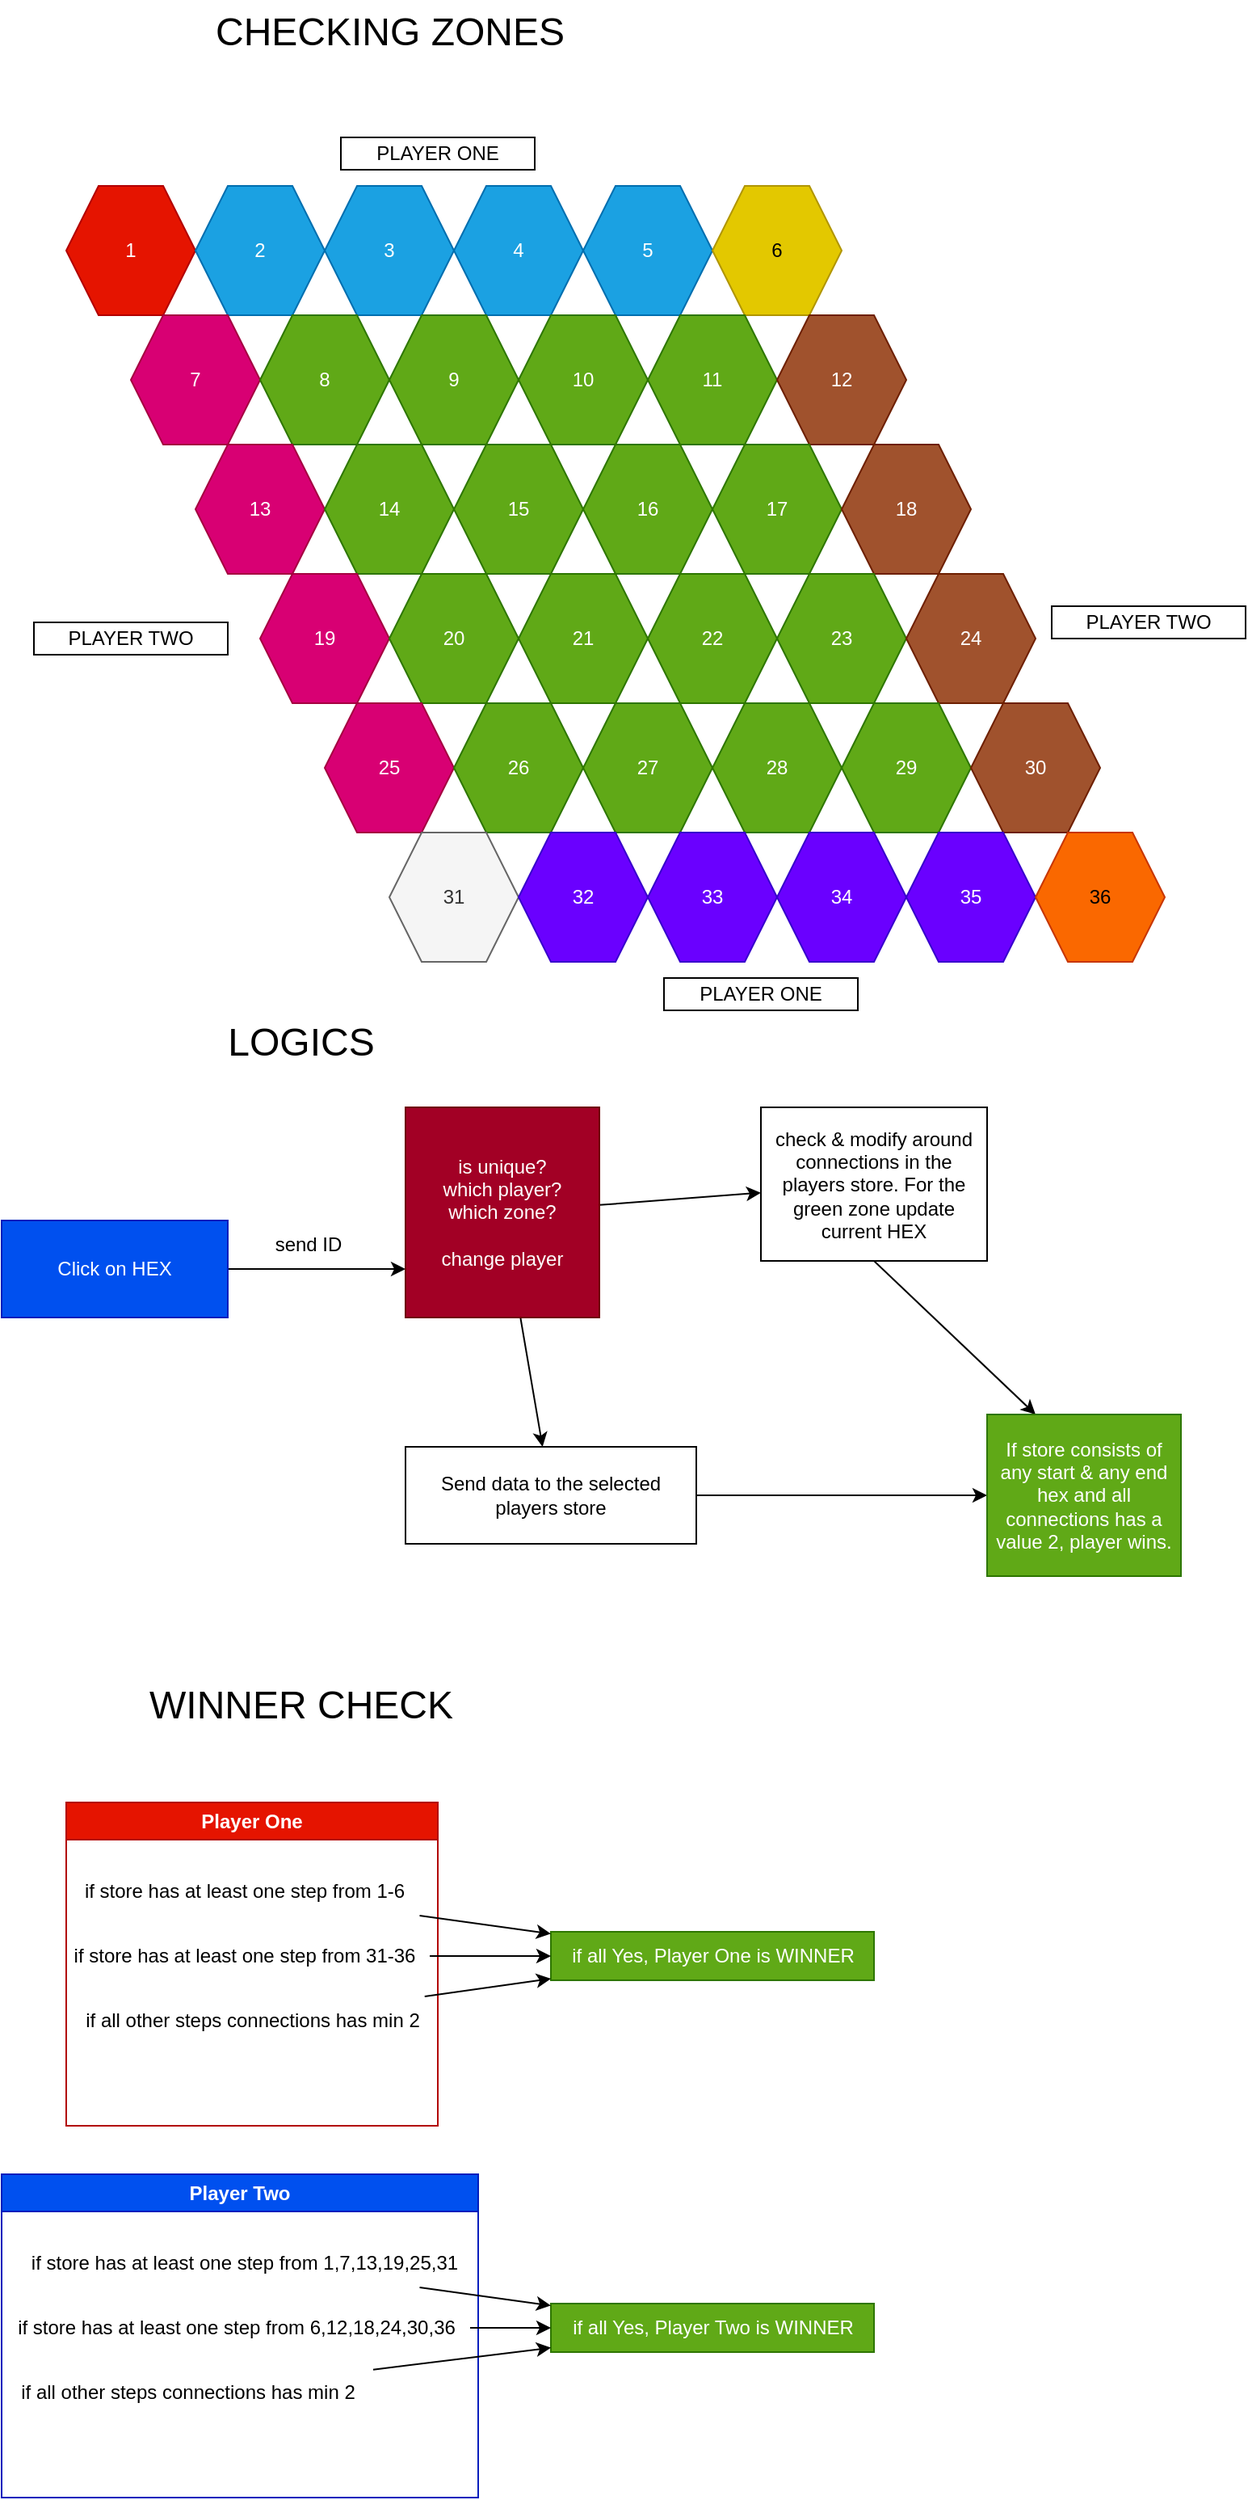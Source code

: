 <mxfile>
    <diagram id="KH0_RuKealTIc43PASUi" name="Page-1">
        <mxGraphModel dx="1022" dy="913" grid="1" gridSize="10" guides="1" tooltips="1" connect="1" arrows="1" fold="1" page="1" pageScale="1" pageWidth="850" pageHeight="1100" math="0" shadow="0">
            <root>
                <mxCell id="0"/>
                <mxCell id="1" parent="0"/>
                <mxCell id="2" value="1" style="shape=hexagon;perimeter=hexagonPerimeter2;whiteSpace=wrap;html=1;fixedSize=1;fillColor=#e51400;fontColor=#ffffff;strokeColor=#B20000;" parent="1" vertex="1">
                    <mxGeometry x="80" y="200" width="80" height="80" as="geometry"/>
                </mxCell>
                <mxCell id="3" value="2" style="shape=hexagon;perimeter=hexagonPerimeter2;whiteSpace=wrap;html=1;fixedSize=1;fillColor=#1ba1e2;fontColor=#ffffff;strokeColor=#006EAF;" parent="1" vertex="1">
                    <mxGeometry x="160" y="200" width="80" height="80" as="geometry"/>
                </mxCell>
                <mxCell id="4" value="3" style="shape=hexagon;perimeter=hexagonPerimeter2;whiteSpace=wrap;html=1;fixedSize=1;fillColor=#1ba1e2;fontColor=#ffffff;strokeColor=#006EAF;" parent="1" vertex="1">
                    <mxGeometry x="240" y="200" width="80" height="80" as="geometry"/>
                </mxCell>
                <mxCell id="5" value="4" style="shape=hexagon;perimeter=hexagonPerimeter2;whiteSpace=wrap;html=1;fixedSize=1;fillColor=#1ba1e2;fontColor=#ffffff;strokeColor=#006EAF;" parent="1" vertex="1">
                    <mxGeometry x="320" y="200" width="80" height="80" as="geometry"/>
                </mxCell>
                <mxCell id="6" value="5" style="shape=hexagon;perimeter=hexagonPerimeter2;whiteSpace=wrap;html=1;fixedSize=1;fillColor=#1ba1e2;fontColor=#ffffff;strokeColor=#006EAF;" parent="1" vertex="1">
                    <mxGeometry x="400" y="200" width="80" height="80" as="geometry"/>
                </mxCell>
                <mxCell id="7" value="6" style="shape=hexagon;perimeter=hexagonPerimeter2;whiteSpace=wrap;html=1;fixedSize=1;fillColor=#e3c800;fontColor=#000000;strokeColor=#B09500;" parent="1" vertex="1">
                    <mxGeometry x="480" y="200" width="80" height="80" as="geometry"/>
                </mxCell>
                <mxCell id="9" value="7" style="shape=hexagon;perimeter=hexagonPerimeter2;whiteSpace=wrap;html=1;fixedSize=1;fillColor=#d80073;fontColor=#ffffff;strokeColor=#A50040;" parent="1" vertex="1">
                    <mxGeometry x="120" y="280" width="80" height="80" as="geometry"/>
                </mxCell>
                <mxCell id="10" value="8" style="shape=hexagon;perimeter=hexagonPerimeter2;whiteSpace=wrap;html=1;fixedSize=1;fillColor=#60a917;fontColor=#ffffff;strokeColor=#2D7600;" parent="1" vertex="1">
                    <mxGeometry x="200" y="280" width="80" height="80" as="geometry"/>
                </mxCell>
                <mxCell id="11" value="9" style="shape=hexagon;perimeter=hexagonPerimeter2;whiteSpace=wrap;html=1;fixedSize=1;fillColor=#60a917;fontColor=#ffffff;strokeColor=#2D7600;" parent="1" vertex="1">
                    <mxGeometry x="280" y="280" width="80" height="80" as="geometry"/>
                </mxCell>
                <mxCell id="12" value="10" style="shape=hexagon;perimeter=hexagonPerimeter2;whiteSpace=wrap;html=1;fixedSize=1;fillColor=#60a917;fontColor=#ffffff;strokeColor=#2D7600;" parent="1" vertex="1">
                    <mxGeometry x="360" y="280" width="80" height="80" as="geometry"/>
                </mxCell>
                <mxCell id="13" value="11" style="shape=hexagon;perimeter=hexagonPerimeter2;whiteSpace=wrap;html=1;fixedSize=1;fillColor=#60a917;fontColor=#ffffff;strokeColor=#2D7600;" parent="1" vertex="1">
                    <mxGeometry x="440" y="280" width="80" height="80" as="geometry"/>
                </mxCell>
                <mxCell id="14" value="12" style="shape=hexagon;perimeter=hexagonPerimeter2;whiteSpace=wrap;html=1;fixedSize=1;fillColor=#a0522d;fontColor=#ffffff;strokeColor=#6D1F00;" parent="1" vertex="1">
                    <mxGeometry x="520" y="280" width="80" height="80" as="geometry"/>
                </mxCell>
                <mxCell id="15" value="13" style="shape=hexagon;perimeter=hexagonPerimeter2;whiteSpace=wrap;html=1;fixedSize=1;fillColor=#d80073;fontColor=#ffffff;strokeColor=#A50040;" parent="1" vertex="1">
                    <mxGeometry x="160" y="360" width="80" height="80" as="geometry"/>
                </mxCell>
                <mxCell id="16" value="14" style="shape=hexagon;perimeter=hexagonPerimeter2;whiteSpace=wrap;html=1;fixedSize=1;fillColor=#60a917;fontColor=#ffffff;strokeColor=#2D7600;" parent="1" vertex="1">
                    <mxGeometry x="240" y="360" width="80" height="80" as="geometry"/>
                </mxCell>
                <mxCell id="17" value="15" style="shape=hexagon;perimeter=hexagonPerimeter2;whiteSpace=wrap;html=1;fixedSize=1;fillColor=#60a917;fontColor=#ffffff;strokeColor=#2D7600;" parent="1" vertex="1">
                    <mxGeometry x="320" y="360" width="80" height="80" as="geometry"/>
                </mxCell>
                <mxCell id="18" value="16" style="shape=hexagon;perimeter=hexagonPerimeter2;whiteSpace=wrap;html=1;fixedSize=1;fillColor=#60a917;fontColor=#ffffff;strokeColor=#2D7600;" parent="1" vertex="1">
                    <mxGeometry x="400" y="360" width="80" height="80" as="geometry"/>
                </mxCell>
                <mxCell id="19" value="17" style="shape=hexagon;perimeter=hexagonPerimeter2;whiteSpace=wrap;html=1;fixedSize=1;fillColor=#60a917;fontColor=#ffffff;strokeColor=#2D7600;" parent="1" vertex="1">
                    <mxGeometry x="480" y="360" width="80" height="80" as="geometry"/>
                </mxCell>
                <mxCell id="20" value="18" style="shape=hexagon;perimeter=hexagonPerimeter2;whiteSpace=wrap;html=1;fixedSize=1;fillColor=#a0522d;fontColor=#ffffff;strokeColor=#6D1F00;" parent="1" vertex="1">
                    <mxGeometry x="560" y="360" width="80" height="80" as="geometry"/>
                </mxCell>
                <mxCell id="21" value="19" style="shape=hexagon;perimeter=hexagonPerimeter2;whiteSpace=wrap;html=1;fixedSize=1;fillColor=#d80073;fontColor=#ffffff;strokeColor=#A50040;" parent="1" vertex="1">
                    <mxGeometry x="200" y="440" width="80" height="80" as="geometry"/>
                </mxCell>
                <mxCell id="22" value="20" style="shape=hexagon;perimeter=hexagonPerimeter2;whiteSpace=wrap;html=1;fixedSize=1;fillColor=#60a917;fontColor=#ffffff;strokeColor=#2D7600;" parent="1" vertex="1">
                    <mxGeometry x="280" y="440" width="80" height="80" as="geometry"/>
                </mxCell>
                <mxCell id="23" value="21" style="shape=hexagon;perimeter=hexagonPerimeter2;whiteSpace=wrap;html=1;fixedSize=1;fillColor=#60a917;fontColor=#ffffff;strokeColor=#2D7600;" parent="1" vertex="1">
                    <mxGeometry x="360" y="440" width="80" height="80" as="geometry"/>
                </mxCell>
                <mxCell id="24" value="22" style="shape=hexagon;perimeter=hexagonPerimeter2;whiteSpace=wrap;html=1;fixedSize=1;fillColor=#60a917;fontColor=#ffffff;strokeColor=#2D7600;" parent="1" vertex="1">
                    <mxGeometry x="440" y="440" width="80" height="80" as="geometry"/>
                </mxCell>
                <mxCell id="25" value="23" style="shape=hexagon;perimeter=hexagonPerimeter2;whiteSpace=wrap;html=1;fixedSize=1;fillColor=#60a917;fontColor=#ffffff;strokeColor=#2D7600;" parent="1" vertex="1">
                    <mxGeometry x="520" y="440" width="80" height="80" as="geometry"/>
                </mxCell>
                <mxCell id="26" value="24" style="shape=hexagon;perimeter=hexagonPerimeter2;whiteSpace=wrap;html=1;fixedSize=1;fillColor=#a0522d;fontColor=#ffffff;strokeColor=#6D1F00;" parent="1" vertex="1">
                    <mxGeometry x="600" y="440" width="80" height="80" as="geometry"/>
                </mxCell>
                <mxCell id="27" value="25" style="shape=hexagon;perimeter=hexagonPerimeter2;whiteSpace=wrap;html=1;fixedSize=1;fillColor=#d80073;fontColor=#ffffff;strokeColor=#A50040;" parent="1" vertex="1">
                    <mxGeometry x="240" y="520" width="80" height="80" as="geometry"/>
                </mxCell>
                <mxCell id="28" value="26" style="shape=hexagon;perimeter=hexagonPerimeter2;whiteSpace=wrap;html=1;fixedSize=1;fillColor=#60a917;fontColor=#ffffff;strokeColor=#2D7600;" parent="1" vertex="1">
                    <mxGeometry x="320" y="520" width="80" height="80" as="geometry"/>
                </mxCell>
                <mxCell id="29" value="27" style="shape=hexagon;perimeter=hexagonPerimeter2;whiteSpace=wrap;html=1;fixedSize=1;fillColor=#60a917;fontColor=#ffffff;strokeColor=#2D7600;" parent="1" vertex="1">
                    <mxGeometry x="400" y="520" width="80" height="80" as="geometry"/>
                </mxCell>
                <mxCell id="30" value="28" style="shape=hexagon;perimeter=hexagonPerimeter2;whiteSpace=wrap;html=1;fixedSize=1;fillColor=#60a917;fontColor=#ffffff;strokeColor=#2D7600;" parent="1" vertex="1">
                    <mxGeometry x="480" y="520" width="80" height="80" as="geometry"/>
                </mxCell>
                <mxCell id="31" value="29" style="shape=hexagon;perimeter=hexagonPerimeter2;whiteSpace=wrap;html=1;fixedSize=1;fillColor=#60a917;fontColor=#ffffff;strokeColor=#2D7600;" parent="1" vertex="1">
                    <mxGeometry x="560" y="520" width="80" height="80" as="geometry"/>
                </mxCell>
                <mxCell id="32" value="30" style="shape=hexagon;perimeter=hexagonPerimeter2;whiteSpace=wrap;html=1;fixedSize=1;fillColor=#a0522d;fontColor=#ffffff;strokeColor=#6D1F00;" parent="1" vertex="1">
                    <mxGeometry x="640" y="520" width="80" height="80" as="geometry"/>
                </mxCell>
                <mxCell id="33" value="31" style="shape=hexagon;perimeter=hexagonPerimeter2;whiteSpace=wrap;html=1;fixedSize=1;fillColor=#f5f5f5;fontColor=#333333;strokeColor=#666666;" parent="1" vertex="1">
                    <mxGeometry x="280" y="600" width="80" height="80" as="geometry"/>
                </mxCell>
                <mxCell id="34" value="32" style="shape=hexagon;perimeter=hexagonPerimeter2;whiteSpace=wrap;html=1;fixedSize=1;fillColor=#6a00ff;fontColor=#ffffff;strokeColor=#3700CC;" parent="1" vertex="1">
                    <mxGeometry x="360" y="600" width="80" height="80" as="geometry"/>
                </mxCell>
                <mxCell id="35" value="33" style="shape=hexagon;perimeter=hexagonPerimeter2;whiteSpace=wrap;html=1;fixedSize=1;fillColor=#6a00ff;fontColor=#ffffff;strokeColor=#3700CC;" parent="1" vertex="1">
                    <mxGeometry x="440" y="600" width="80" height="80" as="geometry"/>
                </mxCell>
                <mxCell id="36" value="34" style="shape=hexagon;perimeter=hexagonPerimeter2;whiteSpace=wrap;html=1;fixedSize=1;fillColor=#6a00ff;fontColor=#ffffff;strokeColor=#3700CC;" parent="1" vertex="1">
                    <mxGeometry x="520" y="600" width="80" height="80" as="geometry"/>
                </mxCell>
                <mxCell id="37" value="35" style="shape=hexagon;perimeter=hexagonPerimeter2;whiteSpace=wrap;html=1;fixedSize=1;fillColor=#6a00ff;fontColor=#ffffff;strokeColor=#3700CC;" parent="1" vertex="1">
                    <mxGeometry x="600" y="600" width="80" height="80" as="geometry"/>
                </mxCell>
                <mxCell id="38" value="36" style="shape=hexagon;perimeter=hexagonPerimeter2;whiteSpace=wrap;html=1;fixedSize=1;fillColor=#fa6800;strokeColor=#C73500;fontColor=#000000;" parent="1" vertex="1">
                    <mxGeometry x="680" y="600" width="80" height="80" as="geometry"/>
                </mxCell>
                <mxCell id="39" value="&lt;font style=&quot;font-size: 24px;&quot;&gt;CHECKING ZONES&lt;/font&gt;" style="text;html=1;align=center;verticalAlign=middle;resizable=0;points=[];autosize=1;strokeColor=none;fillColor=none;" parent="1" vertex="1">
                    <mxGeometry x="160" y="85" width="240" height="40" as="geometry"/>
                </mxCell>
                <mxCell id="42" value="" style="edgeStyle=none;html=1;" parent="1" source="40" edge="1">
                    <mxGeometry relative="1" as="geometry">
                        <mxPoint x="290" y="870" as="targetPoint"/>
                    </mxGeometry>
                </mxCell>
                <mxCell id="40" value="Click on HEX" style="rounded=0;whiteSpace=wrap;html=1;fillColor=#0050ef;fontColor=#ffffff;strokeColor=#001DBC;" parent="1" vertex="1">
                    <mxGeometry x="40" y="840" width="140" height="60" as="geometry"/>
                </mxCell>
                <mxCell id="43" value="send ID" style="text;html=1;strokeColor=none;fillColor=none;align=center;verticalAlign=middle;whiteSpace=wrap;rounded=0;" parent="1" vertex="1">
                    <mxGeometry x="200" y="840" width="60" height="30" as="geometry"/>
                </mxCell>
                <mxCell id="49" value="" style="edgeStyle=none;html=1;" parent="1" source="46" target="48" edge="1">
                    <mxGeometry relative="1" as="geometry"/>
                </mxCell>
                <mxCell id="51" value="" style="edgeStyle=none;html=1;" parent="1" source="46" target="50" edge="1">
                    <mxGeometry relative="1" as="geometry"/>
                </mxCell>
                <mxCell id="46" value="is unique?&lt;br&gt;which player?&lt;br&gt;which zone?&lt;br&gt;&lt;br&gt;change player" style="rounded=0;whiteSpace=wrap;html=1;fillColor=#a20025;fontColor=#ffffff;strokeColor=#6F0000;" parent="1" vertex="1">
                    <mxGeometry x="290" y="770" width="120" height="130" as="geometry"/>
                </mxCell>
                <mxCell id="53" value="" style="edgeStyle=none;html=1;" parent="1" source="48" target="52" edge="1">
                    <mxGeometry relative="1" as="geometry"/>
                </mxCell>
                <mxCell id="48" value="Send data to the selected players store" style="rounded=0;whiteSpace=wrap;html=1;" parent="1" vertex="1">
                    <mxGeometry x="290" y="980" width="180" height="60" as="geometry"/>
                </mxCell>
                <mxCell id="54" style="edgeStyle=none;html=1;exitX=0.5;exitY=1;exitDx=0;exitDy=0;entryX=0.25;entryY=0;entryDx=0;entryDy=0;" parent="1" source="50" target="52" edge="1">
                    <mxGeometry relative="1" as="geometry"/>
                </mxCell>
                <mxCell id="50" value="check &amp;amp; modify around connections in the players store. For the green zone update current HEX" style="whiteSpace=wrap;html=1;rounded=0;" parent="1" vertex="1">
                    <mxGeometry x="510" y="770" width="140" height="95" as="geometry"/>
                </mxCell>
                <mxCell id="52" value="If store consists of any start &amp;amp; any end hex and all connections has a value 2, player wins." style="whiteSpace=wrap;html=1;rounded=0;fillColor=#60a917;fontColor=#ffffff;strokeColor=#2D7600;" parent="1" vertex="1">
                    <mxGeometry x="650" y="960" width="120" height="100" as="geometry"/>
                </mxCell>
                <mxCell id="55" value="&lt;font style=&quot;font-size: 24px;&quot;&gt;LOGICS&lt;/font&gt;" style="text;html=1;align=center;verticalAlign=middle;resizable=0;points=[];autosize=1;strokeColor=none;fillColor=none;" parent="1" vertex="1">
                    <mxGeometry x="170" y="710" width="110" height="40" as="geometry"/>
                </mxCell>
                <mxCell id="56" value="PLAYER ONE" style="rounded=0;whiteSpace=wrap;html=1;" vertex="1" parent="1">
                    <mxGeometry x="250" y="170" width="120" height="20" as="geometry"/>
                </mxCell>
                <mxCell id="57" value="PLAYER TWO" style="rounded=0;whiteSpace=wrap;html=1;" vertex="1" parent="1">
                    <mxGeometry x="60" y="470" width="120" height="20" as="geometry"/>
                </mxCell>
                <mxCell id="58" value="PLAYER ONE" style="rounded=0;whiteSpace=wrap;html=1;" vertex="1" parent="1">
                    <mxGeometry x="450" y="690" width="120" height="20" as="geometry"/>
                </mxCell>
                <mxCell id="59" value="PLAYER TWO" style="rounded=0;whiteSpace=wrap;html=1;" vertex="1" parent="1">
                    <mxGeometry x="690" y="460" width="120" height="20" as="geometry"/>
                </mxCell>
                <mxCell id="60" value="&lt;font style=&quot;font-size: 24px;&quot;&gt;WINNER CHECK&lt;/font&gt;" style="text;html=1;align=center;verticalAlign=middle;resizable=0;points=[];autosize=1;strokeColor=none;fillColor=none;" vertex="1" parent="1">
                    <mxGeometry x="120" y="1120" width="210" height="40" as="geometry"/>
                </mxCell>
                <mxCell id="61" value="Player One" style="swimlane;whiteSpace=wrap;html=1;fillColor=#e51400;strokeColor=#B20000;fontColor=#ffffff;" vertex="1" parent="1">
                    <mxGeometry x="80" y="1200" width="230" height="200" as="geometry">
                        <mxRectangle x="80" y="1200" width="100" height="30" as="alternateBounds"/>
                    </mxGeometry>
                </mxCell>
                <mxCell id="62" value="if store has at least one step from 1-6" style="text;html=1;align=center;verticalAlign=middle;resizable=0;points=[];autosize=1;strokeColor=none;fillColor=none;" vertex="1" parent="61">
                    <mxGeometry y="40" width="220" height="30" as="geometry"/>
                </mxCell>
                <mxCell id="63" value="if store has at least one step from 31-36" style="text;html=1;align=center;verticalAlign=middle;resizable=0;points=[];autosize=1;strokeColor=none;fillColor=none;" vertex="1" parent="61">
                    <mxGeometry x="-5" y="80" width="230" height="30" as="geometry"/>
                </mxCell>
                <mxCell id="64" value="if all other steps connections has min 2" style="text;html=1;align=center;verticalAlign=middle;resizable=0;points=[];autosize=1;strokeColor=none;fillColor=none;" vertex="1" parent="61">
                    <mxGeometry y="120" width="230" height="30" as="geometry"/>
                </mxCell>
                <mxCell id="67" value="if all Yes, Player One is WINNER" style="text;html=1;align=center;verticalAlign=middle;resizable=0;points=[];autosize=1;strokeColor=#2D7600;fillColor=#60a917;fontColor=#ffffff;" vertex="1" parent="1">
                    <mxGeometry x="380" y="1280" width="200" height="30" as="geometry"/>
                </mxCell>
                <mxCell id="68" value="" style="edgeStyle=none;html=1;" edge="1" parent="1" source="62" target="67">
                    <mxGeometry relative="1" as="geometry"/>
                </mxCell>
                <mxCell id="69" value="" style="edgeStyle=none;html=1;" edge="1" parent="1" source="63" target="67">
                    <mxGeometry relative="1" as="geometry"/>
                </mxCell>
                <mxCell id="70" value="" style="edgeStyle=none;html=1;" edge="1" parent="1" source="64" target="67">
                    <mxGeometry relative="1" as="geometry"/>
                </mxCell>
                <mxCell id="71" value="Player Two" style="swimlane;whiteSpace=wrap;html=1;fillColor=#0050ef;fontColor=#ffffff;strokeColor=#001DBC;" vertex="1" parent="1">
                    <mxGeometry x="40" y="1430" width="295" height="200" as="geometry">
                        <mxRectangle x="80" y="1200" width="100" height="30" as="alternateBounds"/>
                    </mxGeometry>
                </mxCell>
                <mxCell id="72" value="if store has at least one step from 1,7,13,19,25,31" style="text;html=1;align=center;verticalAlign=middle;resizable=0;points=[];autosize=1;strokeColor=none;fillColor=none;" vertex="1" parent="71">
                    <mxGeometry x="5" y="40" width="290" height="30" as="geometry"/>
                </mxCell>
                <mxCell id="73" value="if store has at least one step from 6,12,18,24,30,36" style="text;html=1;align=center;verticalAlign=middle;resizable=0;points=[];autosize=1;strokeColor=none;fillColor=none;" vertex="1" parent="71">
                    <mxGeometry y="80" width="290" height="30" as="geometry"/>
                </mxCell>
                <mxCell id="74" value="if all other steps connections has min 2" style="text;html=1;align=center;verticalAlign=middle;resizable=0;points=[];autosize=1;strokeColor=none;fillColor=none;" vertex="1" parent="71">
                    <mxGeometry y="120" width="230" height="30" as="geometry"/>
                </mxCell>
                <mxCell id="75" value="if all Yes, Player Two is WINNER" style="text;html=1;align=center;verticalAlign=middle;resizable=0;points=[];autosize=1;strokeColor=#2D7600;fillColor=#60a917;fontColor=#ffffff;" vertex="1" parent="1">
                    <mxGeometry x="380" y="1510" width="200" height="30" as="geometry"/>
                </mxCell>
                <mxCell id="76" value="" style="edgeStyle=none;html=1;" edge="1" source="72" target="75" parent="1">
                    <mxGeometry relative="1" as="geometry"/>
                </mxCell>
                <mxCell id="77" value="" style="edgeStyle=none;html=1;" edge="1" source="73" target="75" parent="1">
                    <mxGeometry relative="1" as="geometry"/>
                </mxCell>
                <mxCell id="78" value="" style="edgeStyle=none;html=1;" edge="1" source="74" target="75" parent="1">
                    <mxGeometry relative="1" as="geometry"/>
                </mxCell>
            </root>
        </mxGraphModel>
    </diagram>
</mxfile>